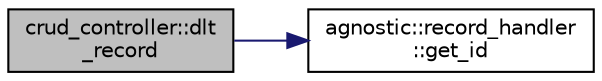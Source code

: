 digraph "crud_controller::dlt_record"
{
 // LATEX_PDF_SIZE
  edge [fontname="Helvetica",fontsize="10",labelfontname="Helvetica",labelfontsize="10"];
  node [fontname="Helvetica",fontsize="10",shape=record];
  rankdir="LR";
  Node1 [label="crud_controller::dlt\l_record",height=0.2,width=0.4,color="black", fillcolor="grey75", style="filled", fontcolor="black",tooltip=" "];
  Node1 -> Node2 [color="midnightblue",fontsize="10",style="solid"];
  Node2 [label="agnostic::record_handler\l::get_id",height=0.2,width=0.4,color="black", fillcolor="white", style="filled",URL="$structagnostic_1_1record__handler.html#ad065a1b093be5c7cbcd22f4318eb356f",tooltip=" "];
}
